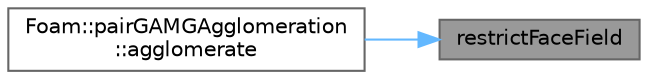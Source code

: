 digraph "restrictFaceField"
{
 // LATEX_PDF_SIZE
  bgcolor="transparent";
  edge [fontname=Helvetica,fontsize=10,labelfontname=Helvetica,labelfontsize=10];
  node [fontname=Helvetica,fontsize=10,shape=box,height=0.2,width=0.4];
  rankdir="RL";
  Node1 [id="Node000001",label="restrictFaceField",height=0.2,width=0.4,color="gray40", fillcolor="grey60", style="filled", fontcolor="black",tooltip=" "];
  Node1 -> Node2 [id="edge1_Node000001_Node000002",dir="back",color="steelblue1",style="solid",tooltip=" "];
  Node2 [id="Node000002",label="Foam::pairGAMGAgglomeration\l::agglomerate",height=0.2,width=0.4,color="grey40", fillcolor="white", style="filled",URL="$classFoam_1_1pairGAMGAgglomeration.html#a58a6d81e665e5ef71ae1eb965de92ca4",tooltip=" "];
}

